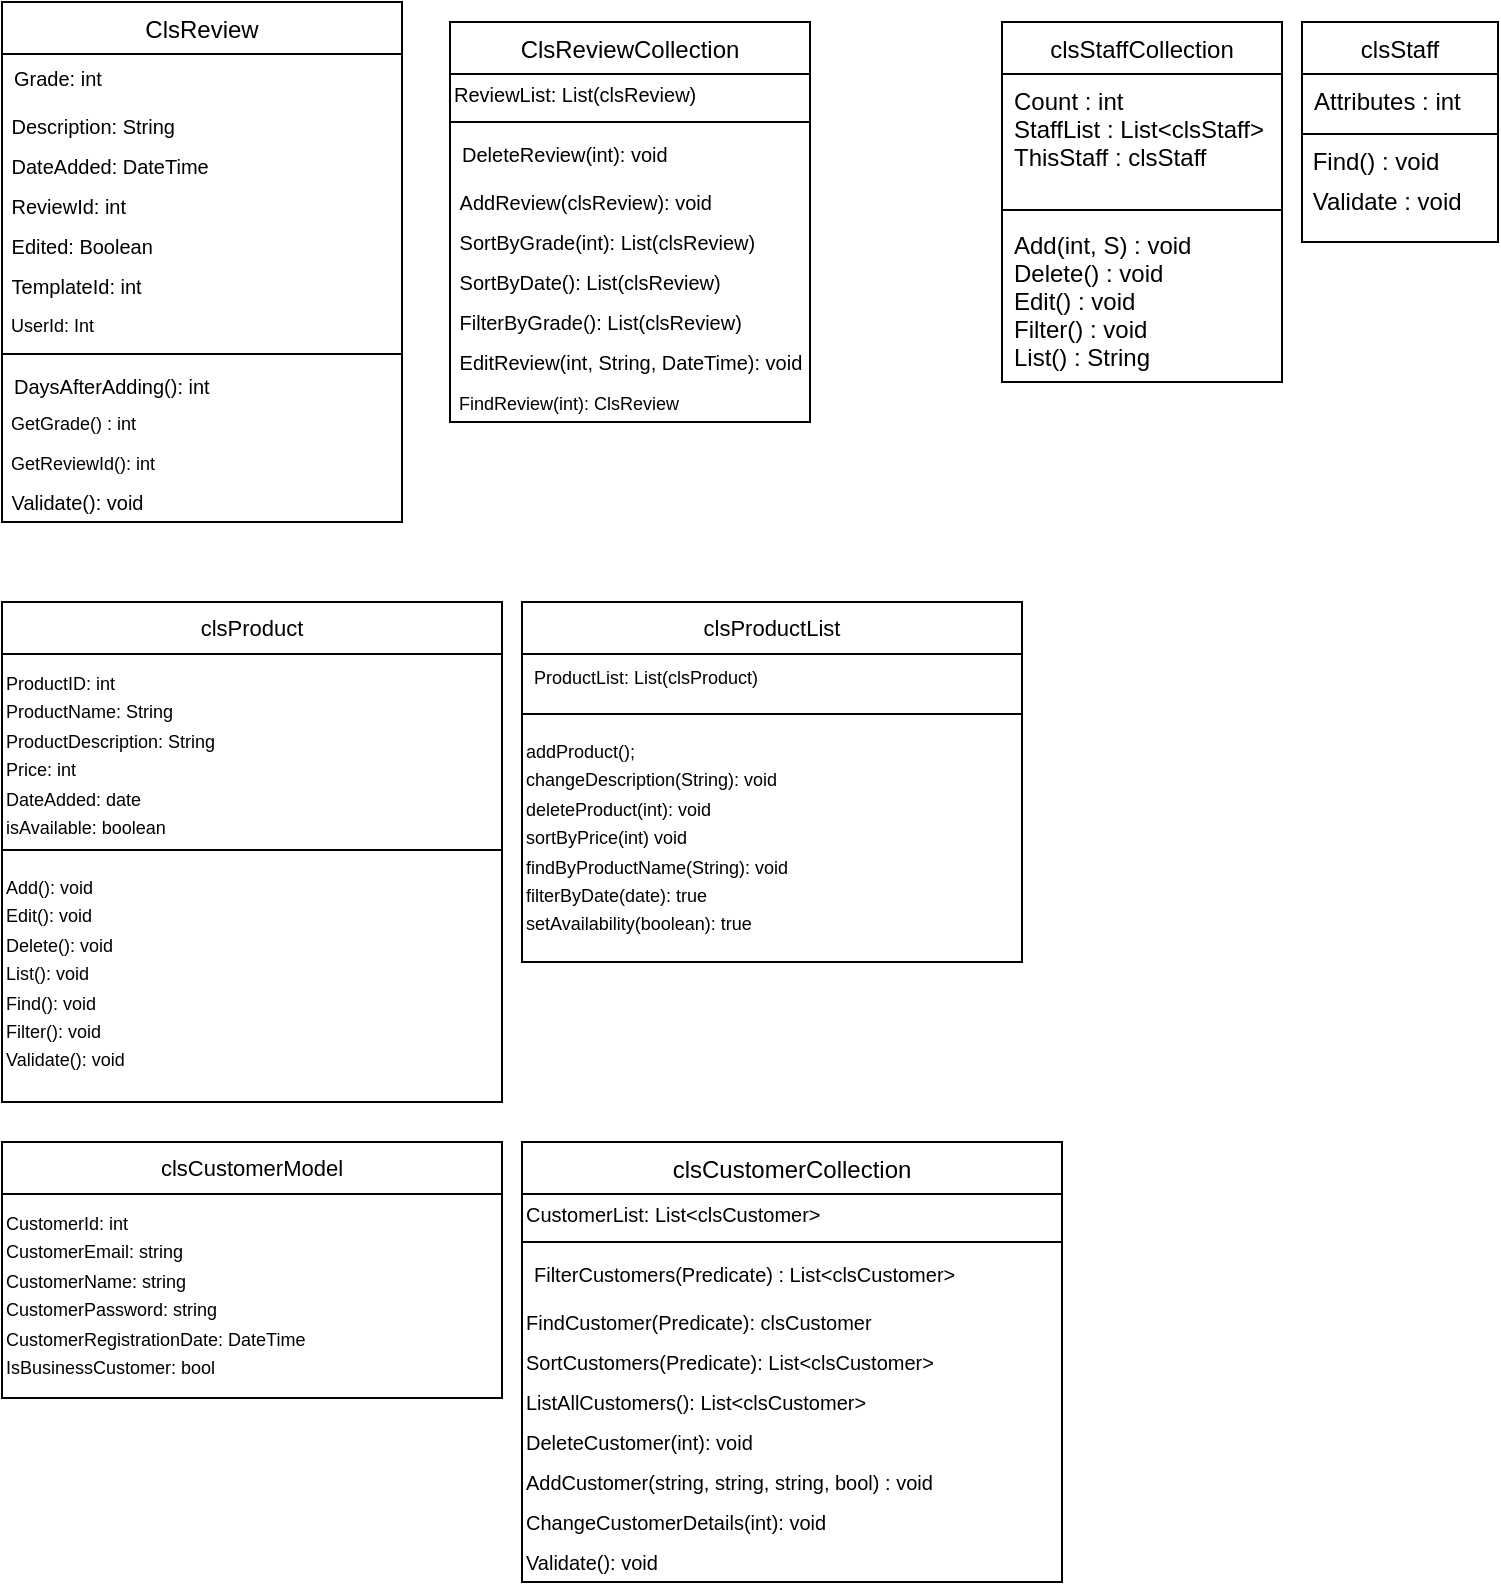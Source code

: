 <mxfile version="12.8.1" type="github">
  <diagram id="C5RBs43oDa-KdzZeNtuy" name="Page-1">
    <mxGraphModel dx="981" dy="492" grid="1" gridSize="10" guides="1" tooltips="1" connect="1" arrows="1" fold="1" page="1" pageScale="1" pageWidth="827" pageHeight="1169" math="0" shadow="0">
      <root>
        <mxCell id="WIyWlLk6GJQsqaUBKTNV-0" />
        <mxCell id="WIyWlLk6GJQsqaUBKTNV-1" parent="WIyWlLk6GJQsqaUBKTNV-0" />
        <mxCell id="zkfFHV4jXpPFQw0GAbJ--0" value="clsStaffCollection" style="swimlane;fontStyle=0;align=center;verticalAlign=top;childLayout=stackLayout;horizontal=1;startSize=26;horizontalStack=0;resizeParent=1;resizeLast=0;collapsible=1;marginBottom=0;rounded=0;shadow=0;strokeWidth=1;" parent="WIyWlLk6GJQsqaUBKTNV-1" vertex="1">
          <mxGeometry x="510" y="70" width="140" height="180" as="geometry">
            <mxRectangle x="230" y="140" width="160" height="26" as="alternateBounds" />
          </mxGeometry>
        </mxCell>
        <mxCell id="zkfFHV4jXpPFQw0GAbJ--2" value="Count : int&#xa;StaffList : List&lt;clsStaff&gt;&#xa;ThisStaff : clsStaff" style="text;align=left;verticalAlign=top;spacingLeft=4;spacingRight=4;overflow=hidden;rotatable=0;points=[[0,0.5],[1,0.5]];portConstraint=eastwest;rounded=0;shadow=0;html=0;" parent="zkfFHV4jXpPFQw0GAbJ--0" vertex="1">
          <mxGeometry y="26" width="140" height="64" as="geometry" />
        </mxCell>
        <mxCell id="zkfFHV4jXpPFQw0GAbJ--4" value="" style="line;html=1;strokeWidth=1;align=left;verticalAlign=middle;spacingTop=-1;spacingLeft=3;spacingRight=3;rotatable=0;labelPosition=right;points=[];portConstraint=eastwest;" parent="zkfFHV4jXpPFQw0GAbJ--0" vertex="1">
          <mxGeometry y="90" width="140" height="8" as="geometry" />
        </mxCell>
        <mxCell id="zkfFHV4jXpPFQw0GAbJ--5" value="Add(int, S) : void&#xa;Delete() : void&#xa;Edit() : void&#xa;Filter() : void&#xa;List() : String" style="text;align=left;verticalAlign=top;spacingLeft=4;spacingRight=4;overflow=hidden;rotatable=0;points=[[0,0.5],[1,0.5]];portConstraint=eastwest;" parent="zkfFHV4jXpPFQw0GAbJ--0" vertex="1">
          <mxGeometry y="98" width="140" height="82" as="geometry" />
        </mxCell>
        <mxCell id="zr9I7Tr6pkjSFJ7Eo5gw-0" style="edgeStyle=orthogonalEdgeStyle;rounded=0;orthogonalLoop=1;jettySize=auto;html=1;exitX=1;exitY=0.5;exitDx=0;exitDy=0;" parent="zkfFHV4jXpPFQw0GAbJ--0" source="zkfFHV4jXpPFQw0GAbJ--2" target="zkfFHV4jXpPFQw0GAbJ--2" edge="1">
          <mxGeometry relative="1" as="geometry" />
        </mxCell>
        <mxCell id="zr9I7Tr6pkjSFJ7Eo5gw-1" style="edgeStyle=orthogonalEdgeStyle;rounded=0;orthogonalLoop=1;jettySize=auto;html=1;exitX=1;exitY=0.5;exitDx=0;exitDy=0;" parent="zkfFHV4jXpPFQw0GAbJ--0" source="zkfFHV4jXpPFQw0GAbJ--5" target="zkfFHV4jXpPFQw0GAbJ--5" edge="1">
          <mxGeometry relative="1" as="geometry" />
        </mxCell>
        <mxCell id="zkfFHV4jXpPFQw0GAbJ--17" value="clsStaff" style="swimlane;fontStyle=0;align=center;verticalAlign=top;childLayout=stackLayout;horizontal=1;startSize=26;horizontalStack=0;resizeParent=1;resizeLast=0;collapsible=1;marginBottom=0;rounded=0;shadow=0;strokeWidth=1;" parent="WIyWlLk6GJQsqaUBKTNV-1" vertex="1">
          <mxGeometry x="660" y="70" width="98" height="110" as="geometry">
            <mxRectangle x="550" y="140" width="160" height="26" as="alternateBounds" />
          </mxGeometry>
        </mxCell>
        <mxCell id="zkfFHV4jXpPFQw0GAbJ--19" value="Attributes : int" style="text;align=left;verticalAlign=top;spacingLeft=4;spacingRight=4;overflow=hidden;rotatable=0;points=[[0,0.5],[1,0.5]];portConstraint=eastwest;rounded=0;shadow=0;html=0;" parent="zkfFHV4jXpPFQw0GAbJ--17" vertex="1">
          <mxGeometry y="26" width="98" height="26" as="geometry" />
        </mxCell>
        <mxCell id="zkfFHV4jXpPFQw0GAbJ--23" value="" style="line;html=1;strokeWidth=1;align=left;verticalAlign=middle;spacingTop=-1;spacingLeft=3;spacingRight=3;rotatable=0;labelPosition=right;points=[];portConstraint=eastwest;" parent="zkfFHV4jXpPFQw0GAbJ--17" vertex="1">
          <mxGeometry y="52" width="98" height="8" as="geometry" />
        </mxCell>
        <mxCell id="5dhsF2KvYgqkiXQO9fp8-1" value="&amp;nbsp;Find() : void" style="text;html=1;strokeColor=none;fillColor=none;align=left;verticalAlign=middle;whiteSpace=wrap;rounded=0;" parent="zkfFHV4jXpPFQw0GAbJ--17" vertex="1">
          <mxGeometry y="60" width="98" height="20" as="geometry" />
        </mxCell>
        <mxCell id="5dhsF2KvYgqkiXQO9fp8-2" value="&amp;nbsp;Validate : void" style="text;html=1;strokeColor=none;fillColor=none;align=left;verticalAlign=middle;whiteSpace=wrap;rounded=0;" parent="zkfFHV4jXpPFQw0GAbJ--17" vertex="1">
          <mxGeometry y="80" width="98" height="20" as="geometry" />
        </mxCell>
        <mxCell id="zr9I7Tr6pkjSFJ7Eo5gw-5" value="ClsReview" style="swimlane;fontStyle=0;align=center;verticalAlign=top;childLayout=stackLayout;horizontal=1;startSize=26;horizontalStack=0;resizeParent=1;resizeParentMax=0;resizeLast=0;collapsible=1;marginBottom=0;" parent="WIyWlLk6GJQsqaUBKTNV-1" vertex="1">
          <mxGeometry x="10" y="60" width="200" height="260" as="geometry" />
        </mxCell>
        <mxCell id="zr9I7Tr6pkjSFJ7Eo5gw-6" value="Grade: int&#xa;" style="text;strokeColor=none;fillColor=none;align=left;verticalAlign=top;spacingLeft=4;spacingRight=4;overflow=hidden;rotatable=0;points=[[0,0.5],[1,0.5]];portConstraint=eastwest;fontSize=10;" parent="zr9I7Tr6pkjSFJ7Eo5gw-5" vertex="1">
          <mxGeometry y="26" width="200" height="26" as="geometry" />
        </mxCell>
        <mxCell id="zr9I7Tr6pkjSFJ7Eo5gw-10" value="&amp;nbsp;Description: String" style="text;html=1;strokeColor=none;fillColor=none;align=left;verticalAlign=middle;whiteSpace=wrap;rounded=0;fontSize=10;" parent="zr9I7Tr6pkjSFJ7Eo5gw-5" vertex="1">
          <mxGeometry y="52" width="200" height="20" as="geometry" />
        </mxCell>
        <mxCell id="zr9I7Tr6pkjSFJ7Eo5gw-11" value="&amp;nbsp;DateAdded: DateTime" style="text;html=1;strokeColor=none;fillColor=none;align=left;verticalAlign=middle;whiteSpace=wrap;rounded=0;fontSize=10;" parent="zr9I7Tr6pkjSFJ7Eo5gw-5" vertex="1">
          <mxGeometry y="72" width="200" height="20" as="geometry" />
        </mxCell>
        <mxCell id="zr9I7Tr6pkjSFJ7Eo5gw-13" value="&amp;nbsp;ReviewId: int" style="text;html=1;strokeColor=none;fillColor=none;align=left;verticalAlign=middle;whiteSpace=wrap;rounded=0;fontSize=10;" parent="zr9I7Tr6pkjSFJ7Eo5gw-5" vertex="1">
          <mxGeometry y="92" width="200" height="20" as="geometry" />
        </mxCell>
        <mxCell id="MXbbzvUp0wS9nQIhY3ox-0" value="&amp;nbsp;Edited: Boolean" style="text;html=1;strokeColor=none;fillColor=none;align=left;verticalAlign=middle;whiteSpace=wrap;rounded=0;fontSize=10;" parent="zr9I7Tr6pkjSFJ7Eo5gw-5" vertex="1">
          <mxGeometry y="112" width="200" height="20" as="geometry" />
        </mxCell>
        <mxCell id="MXbbzvUp0wS9nQIhY3ox-1" value="&amp;nbsp;TemplateId: int" style="text;html=1;strokeColor=none;fillColor=none;align=left;verticalAlign=middle;whiteSpace=wrap;rounded=0;fontSize=10;" parent="zr9I7Tr6pkjSFJ7Eo5gw-5" vertex="1">
          <mxGeometry y="132" width="200" height="20" as="geometry" />
        </mxCell>
        <mxCell id="bg_SWQ_HcesArbWP40q1-0" value="&amp;nbsp;UserId: Int" style="text;html=1;strokeColor=none;fillColor=none;align=left;verticalAlign=middle;whiteSpace=wrap;rounded=0;fontSize=9;" parent="zr9I7Tr6pkjSFJ7Eo5gw-5" vertex="1">
          <mxGeometry y="152" width="200" height="20" as="geometry" />
        </mxCell>
        <mxCell id="zr9I7Tr6pkjSFJ7Eo5gw-7" value="" style="line;strokeWidth=1;fillColor=none;align=left;verticalAlign=middle;spacingTop=-1;spacingLeft=3;spacingRight=3;rotatable=0;labelPosition=right;points=[];portConstraint=eastwest;" parent="zr9I7Tr6pkjSFJ7Eo5gw-5" vertex="1">
          <mxGeometry y="172" width="200" height="8" as="geometry" />
        </mxCell>
        <mxCell id="zr9I7Tr6pkjSFJ7Eo5gw-8" value="DaysAfterAdding(): int" style="text;strokeColor=none;fillColor=none;align=left;verticalAlign=top;spacingLeft=4;spacingRight=4;overflow=hidden;rotatable=0;points=[[0,0.5],[1,0.5]];portConstraint=eastwest;fontSize=10;" parent="zr9I7Tr6pkjSFJ7Eo5gw-5" vertex="1">
          <mxGeometry y="180" width="200" height="20" as="geometry" />
        </mxCell>
        <mxCell id="zr9I7Tr6pkjSFJ7Eo5gw-31" value="&lt;font style=&quot;font-size: 9px&quot;&gt;&amp;nbsp;GetGrade() : int&lt;/font&gt;" style="text;html=1;strokeColor=none;fillColor=none;align=left;verticalAlign=middle;whiteSpace=wrap;rounded=0;fontSize=12;" parent="zr9I7Tr6pkjSFJ7Eo5gw-5" vertex="1">
          <mxGeometry y="200" width="200" height="20" as="geometry" />
        </mxCell>
        <mxCell id="zr9I7Tr6pkjSFJ7Eo5gw-32" value="&lt;font style=&quot;font-size: 9px&quot;&gt;&amp;nbsp;GetReviewId(): int&lt;br&gt;&lt;/font&gt;" style="text;html=1;strokeColor=none;fillColor=none;align=left;verticalAlign=middle;whiteSpace=wrap;rounded=0;fontSize=12;" parent="zr9I7Tr6pkjSFJ7Eo5gw-5" vertex="1">
          <mxGeometry y="220" width="200" height="20" as="geometry" />
        </mxCell>
        <mxCell id="rpGWQLYKD86WexoY4fji-0" value="&lt;span style=&quot;font-size: x-small&quot;&gt;&amp;nbsp;Validate(): void&lt;/span&gt;" style="text;html=1;strokeColor=none;fillColor=none;align=left;verticalAlign=middle;whiteSpace=wrap;rounded=0;" parent="zr9I7Tr6pkjSFJ7Eo5gw-5" vertex="1">
          <mxGeometry y="240" width="200" height="20" as="geometry" />
        </mxCell>
        <mxCell id="zr9I7Tr6pkjSFJ7Eo5gw-20" value="ClsReviewCollection" style="swimlane;fontStyle=0;align=center;verticalAlign=top;childLayout=stackLayout;horizontal=1;startSize=26;horizontalStack=0;resizeParent=1;resizeParentMax=0;resizeLast=0;collapsible=1;marginBottom=0;fontSize=12;" parent="WIyWlLk6GJQsqaUBKTNV-1" vertex="1">
          <mxGeometry x="234" y="70" width="180" height="200" as="geometry" />
        </mxCell>
        <mxCell id="zr9I7Tr6pkjSFJ7Eo5gw-24" value="&lt;span style=&quot;white-space: nowrap; font-size: 10px;&quot;&gt;ReviewList: List(clsReview)&lt;/span&gt;" style="text;html=1;strokeColor=none;fillColor=none;align=left;verticalAlign=middle;whiteSpace=wrap;rounded=0;fontSize=10;" parent="zr9I7Tr6pkjSFJ7Eo5gw-20" vertex="1">
          <mxGeometry y="26" width="180" height="20" as="geometry" />
        </mxCell>
        <mxCell id="zr9I7Tr6pkjSFJ7Eo5gw-22" value="" style="line;strokeWidth=1;fillColor=none;align=left;verticalAlign=middle;spacingTop=-1;spacingLeft=3;spacingRight=3;rotatable=0;labelPosition=right;points=[];portConstraint=eastwest;" parent="zr9I7Tr6pkjSFJ7Eo5gw-20" vertex="1">
          <mxGeometry y="46" width="180" height="8" as="geometry" />
        </mxCell>
        <mxCell id="zr9I7Tr6pkjSFJ7Eo5gw-23" value="DeleteReview(int): void" style="text;strokeColor=none;fillColor=none;align=left;verticalAlign=top;spacingLeft=4;spacingRight=4;overflow=hidden;rotatable=0;points=[[0,0.5],[1,0.5]];portConstraint=eastwest;fontSize=10;" parent="zr9I7Tr6pkjSFJ7Eo5gw-20" vertex="1">
          <mxGeometry y="54" width="180" height="26" as="geometry" />
        </mxCell>
        <mxCell id="zr9I7Tr6pkjSFJ7Eo5gw-25" value="&amp;nbsp;AddReview(clsReview): void" style="text;html=1;strokeColor=none;fillColor=none;align=left;verticalAlign=middle;whiteSpace=wrap;rounded=0;fontSize=10;" parent="zr9I7Tr6pkjSFJ7Eo5gw-20" vertex="1">
          <mxGeometry y="80" width="180" height="20" as="geometry" />
        </mxCell>
        <mxCell id="zr9I7Tr6pkjSFJ7Eo5gw-27" value="&amp;nbsp;SortByGrade(int): List(clsReview)" style="text;html=1;strokeColor=none;fillColor=none;align=left;verticalAlign=middle;whiteSpace=wrap;rounded=0;fontSize=10;" parent="zr9I7Tr6pkjSFJ7Eo5gw-20" vertex="1">
          <mxGeometry y="100" width="180" height="20" as="geometry" />
        </mxCell>
        <mxCell id="zr9I7Tr6pkjSFJ7Eo5gw-29" value="&amp;nbsp;SortByDate(): List(clsReview)" style="text;html=1;strokeColor=none;fillColor=none;align=left;verticalAlign=middle;whiteSpace=wrap;rounded=0;fontSize=10;" parent="zr9I7Tr6pkjSFJ7Eo5gw-20" vertex="1">
          <mxGeometry y="120" width="180" height="20" as="geometry" />
        </mxCell>
        <mxCell id="zr9I7Tr6pkjSFJ7Eo5gw-30" value="&amp;nbsp;FilterByGrade(): List(clsReview)" style="text;html=1;strokeColor=none;fillColor=none;align=left;verticalAlign=middle;whiteSpace=wrap;rounded=0;fontSize=10;" parent="zr9I7Tr6pkjSFJ7Eo5gw-20" vertex="1">
          <mxGeometry y="140" width="180" height="20" as="geometry" />
        </mxCell>
        <mxCell id="zr9I7Tr6pkjSFJ7Eo5gw-12" value="&lt;font style=&quot;font-size: 10px&quot;&gt;&amp;nbsp;EditReview(int, String, DateTime): void&lt;/font&gt;" style="text;html=1;strokeColor=none;fillColor=none;align=left;verticalAlign=middle;whiteSpace=wrap;rounded=0;" parent="zr9I7Tr6pkjSFJ7Eo5gw-20" vertex="1">
          <mxGeometry y="160" width="180" height="20" as="geometry" />
        </mxCell>
        <mxCell id="rpGWQLYKD86WexoY4fji-1" value="&lt;font style=&quot;font-size: 9px&quot;&gt;&amp;nbsp;FindReview(int): ClsReview&lt;/font&gt;" style="text;html=1;strokeColor=none;fillColor=none;align=left;verticalAlign=middle;whiteSpace=wrap;rounded=0;" parent="zr9I7Tr6pkjSFJ7Eo5gw-20" vertex="1">
          <mxGeometry y="180" width="180" height="20" as="geometry" />
        </mxCell>
        <mxCell id="r3yyz2FJ0WJUD2Cwhg8p-0" value="clsCustomerModel" style="swimlane;fontStyle=0;align=center;verticalAlign=top;childLayout=stackLayout;horizontal=1;startSize=26;horizontalStack=0;resizeParent=1;resizeLast=0;collapsible=1;marginBottom=0;rounded=0;shadow=0;strokeWidth=1;fontSize=11;" parent="WIyWlLk6GJQsqaUBKTNV-1" vertex="1">
          <mxGeometry x="10" y="630" width="250" height="128" as="geometry">
            <mxRectangle x="130" y="380" width="160" height="26" as="alternateBounds" />
          </mxGeometry>
        </mxCell>
        <mxCell id="r3yyz2FJ0WJUD2Cwhg8p-1" value="&lt;font style=&quot;font-size: 9px&quot;&gt;CustomerId: int&lt;br&gt;CustomerEmail: string&lt;br&gt;CustomerName: string&lt;br&gt;CustomerPassword: string&lt;br&gt;CustomerRegistrationDate: DateTime&lt;br&gt;IsBusinessCustomer: bool&lt;br&gt;&lt;/font&gt;" style="text;html=1;" parent="r3yyz2FJ0WJUD2Cwhg8p-0" vertex="1">
          <mxGeometry y="26" width="250" height="94" as="geometry" />
        </mxCell>
        <mxCell id="r3yyz2FJ0WJUD2Cwhg8p-4" value="clsCustomerCollection" style="swimlane;fontStyle=0;align=center;verticalAlign=top;childLayout=stackLayout;horizontal=1;startSize=26;horizontalStack=0;resizeParent=1;resizeParentMax=0;resizeLast=0;collapsible=1;marginBottom=0;fontSize=12;" parent="WIyWlLk6GJQsqaUBKTNV-1" vertex="1">
          <mxGeometry x="270" y="630" width="270" height="220" as="geometry" />
        </mxCell>
        <mxCell id="r3yyz2FJ0WJUD2Cwhg8p-5" value="&lt;span style=&quot;white-space: nowrap ; font-size: 10px&quot;&gt;CustomerList: List&amp;lt;clsCustomer&amp;gt;&lt;/span&gt;" style="text;html=1;strokeColor=none;fillColor=none;align=left;verticalAlign=middle;whiteSpace=wrap;rounded=0;fontSize=10;" parent="r3yyz2FJ0WJUD2Cwhg8p-4" vertex="1">
          <mxGeometry y="26" width="270" height="20" as="geometry" />
        </mxCell>
        <mxCell id="r3yyz2FJ0WJUD2Cwhg8p-6" value="" style="line;strokeWidth=1;fillColor=none;align=left;verticalAlign=middle;spacingTop=-1;spacingLeft=3;spacingRight=3;rotatable=0;labelPosition=right;points=[];portConstraint=eastwest;" parent="r3yyz2FJ0WJUD2Cwhg8p-4" vertex="1">
          <mxGeometry y="46" width="270" height="8" as="geometry" />
        </mxCell>
        <mxCell id="r3yyz2FJ0WJUD2Cwhg8p-7" value="FilterCustomers(Predicate) : List&lt;clsCustomer&gt;" style="text;strokeColor=none;fillColor=none;align=left;verticalAlign=top;spacingLeft=4;spacingRight=4;overflow=hidden;rotatable=0;points=[[0,0.5],[1,0.5]];portConstraint=eastwest;fontSize=10;" parent="r3yyz2FJ0WJUD2Cwhg8p-4" vertex="1">
          <mxGeometry y="54" width="270" height="26" as="geometry" />
        </mxCell>
        <mxCell id="r3yyz2FJ0WJUD2Cwhg8p-8" value="FindCustomer(Predicate): clsCustomer" style="text;html=1;strokeColor=none;fillColor=none;align=left;verticalAlign=middle;whiteSpace=wrap;rounded=0;fontSize=10;" parent="r3yyz2FJ0WJUD2Cwhg8p-4" vertex="1">
          <mxGeometry y="80" width="270" height="20" as="geometry" />
        </mxCell>
        <mxCell id="r3yyz2FJ0WJUD2Cwhg8p-9" value="SortCustomers(Predicate): List&amp;lt;clsCustomer&amp;gt;" style="text;html=1;strokeColor=none;fillColor=none;align=left;verticalAlign=middle;whiteSpace=wrap;rounded=0;fontSize=10;" parent="r3yyz2FJ0WJUD2Cwhg8p-4" vertex="1">
          <mxGeometry y="100" width="270" height="20" as="geometry" />
        </mxCell>
        <mxCell id="r3yyz2FJ0WJUD2Cwhg8p-10" value="ListAllCustomers(): List&amp;lt;clsCustomer&amp;gt;" style="text;html=1;strokeColor=none;fillColor=none;align=left;verticalAlign=middle;whiteSpace=wrap;rounded=0;fontSize=10;" parent="r3yyz2FJ0WJUD2Cwhg8p-4" vertex="1">
          <mxGeometry y="120" width="270" height="20" as="geometry" />
        </mxCell>
        <mxCell id="4teHySgLaA4iQlNJU0hd-2" value="DeleteCustomer(int): void" style="text;html=1;strokeColor=none;fillColor=none;align=left;verticalAlign=middle;whiteSpace=wrap;rounded=0;fontSize=10;" parent="r3yyz2FJ0WJUD2Cwhg8p-4" vertex="1">
          <mxGeometry y="140" width="270" height="20" as="geometry" />
        </mxCell>
        <mxCell id="4teHySgLaA4iQlNJU0hd-3" value="AddCustomer(string, string, string, bool) : void" style="text;html=1;strokeColor=none;fillColor=none;align=left;verticalAlign=middle;whiteSpace=wrap;rounded=0;fontSize=10;" parent="r3yyz2FJ0WJUD2Cwhg8p-4" vertex="1">
          <mxGeometry y="160" width="270" height="20" as="geometry" />
        </mxCell>
        <mxCell id="4teHySgLaA4iQlNJU0hd-4" value="ChangeCustomerDetails(int): void" style="text;html=1;strokeColor=none;fillColor=none;align=left;verticalAlign=middle;whiteSpace=wrap;rounded=0;fontSize=10;" parent="r3yyz2FJ0WJUD2Cwhg8p-4" vertex="1">
          <mxGeometry y="180" width="270" height="20" as="geometry" />
        </mxCell>
        <mxCell id="4teHySgLaA4iQlNJU0hd-5" value="Validate(): void" style="text;html=1;strokeColor=none;fillColor=none;align=left;verticalAlign=middle;whiteSpace=wrap;rounded=0;fontSize=10;" parent="r3yyz2FJ0WJUD2Cwhg8p-4" vertex="1">
          <mxGeometry y="200" width="270" height="20" as="geometry" />
        </mxCell>
        <mxCell id="6g3wA8Tm59BsAZH6wKkw-0" value="clsProduct" style="swimlane;fontStyle=0;align=center;verticalAlign=top;childLayout=stackLayout;horizontal=1;startSize=26;horizontalStack=0;resizeParent=1;resizeLast=0;collapsible=1;marginBottom=0;rounded=0;shadow=0;strokeWidth=1;fontSize=11;" parent="WIyWlLk6GJQsqaUBKTNV-1" vertex="1">
          <mxGeometry x="10" y="360" width="250" height="250" as="geometry">
            <mxRectangle x="130" y="380" width="160" height="26" as="alternateBounds" />
          </mxGeometry>
        </mxCell>
        <mxCell id="6g3wA8Tm59BsAZH6wKkw-1" value="&lt;font style=&quot;font-size: 9px&quot;&gt;ProductID: int&lt;br&gt;ProductName: String&lt;br&gt;ProductDescription: String&lt;br&gt;Price: int&lt;br&gt;DateAdded: date&lt;br&gt;isAvailable: boolean&lt;br&gt;&lt;br&gt;&lt;/font&gt;" style="text;html=1;" parent="6g3wA8Tm59BsAZH6wKkw-0" vertex="1">
          <mxGeometry y="26" width="250" height="94" as="geometry" />
        </mxCell>
        <mxCell id="6g3wA8Tm59BsAZH6wKkw-2" value="" style="line;html=1;strokeWidth=1;align=left;verticalAlign=middle;spacingTop=-1;spacingLeft=3;spacingRight=3;rotatable=0;labelPosition=right;points=[];portConstraint=eastwest;" parent="6g3wA8Tm59BsAZH6wKkw-0" vertex="1">
          <mxGeometry y="120" width="250" height="8" as="geometry" />
        </mxCell>
        <mxCell id="6g3wA8Tm59BsAZH6wKkw-3" value="&lt;font style=&quot;font-size: 9px&quot;&gt;Add(): void&lt;br&gt;Edit(): void&lt;br&gt;Delete(): void&lt;br&gt;List(): void&lt;br&gt;Find(): void&lt;br&gt;Filter(): void&lt;br&gt;Validate(): void&lt;br&gt;&lt;/font&gt;" style="text;html=1;" parent="6g3wA8Tm59BsAZH6wKkw-0" vertex="1">
          <mxGeometry y="128" width="250" height="122" as="geometry" />
        </mxCell>
        <mxCell id="6g3wA8Tm59BsAZH6wKkw-4" value="clsProductList" style="swimlane;fontStyle=0;align=center;verticalAlign=top;childLayout=stackLayout;horizontal=1;startSize=26;horizontalStack=0;resizeParent=1;resizeLast=0;collapsible=1;marginBottom=0;rounded=0;shadow=0;strokeWidth=1;fontSize=11;" parent="WIyWlLk6GJQsqaUBKTNV-1" vertex="1">
          <mxGeometry x="270" y="360" width="250" height="180" as="geometry">
            <mxRectangle x="340" y="380" width="170" height="26" as="alternateBounds" />
          </mxGeometry>
        </mxCell>
        <mxCell id="6g3wA8Tm59BsAZH6wKkw-5" value="ProductList: List(clsProduct)" style="text;align=left;verticalAlign=top;spacingLeft=4;spacingRight=4;overflow=hidden;rotatable=0;points=[[0,0.5],[1,0.5]];portConstraint=eastwest;fontSize=9;" parent="6g3wA8Tm59BsAZH6wKkw-4" vertex="1">
          <mxGeometry y="26" width="250" height="26" as="geometry" />
        </mxCell>
        <mxCell id="6g3wA8Tm59BsAZH6wKkw-6" value="" style="line;html=1;strokeWidth=1;align=left;verticalAlign=middle;spacingTop=-1;spacingLeft=3;spacingRight=3;rotatable=0;labelPosition=right;points=[];portConstraint=eastwest;" parent="6g3wA8Tm59BsAZH6wKkw-4" vertex="1">
          <mxGeometry y="52" width="250" height="8" as="geometry" />
        </mxCell>
        <mxCell id="6g3wA8Tm59BsAZH6wKkw-7" value="&lt;font style=&quot;font-size: 9px&quot;&gt;addProduct();&lt;br&gt;changeDescription(String): void&lt;br&gt;deleteProduct(int): void&lt;br&gt;sortByPrice(int) void&lt;br&gt;findByProductName(String): void&lt;br&gt;filterByDate(date): true&lt;br&gt;setAvailability(boolean): true&lt;br&gt;&lt;/font&gt;" style="text;html=1;" parent="6g3wA8Tm59BsAZH6wKkw-4" vertex="1">
          <mxGeometry y="60" width="250" height="80" as="geometry" />
        </mxCell>
      </root>
    </mxGraphModel>
  </diagram>
</mxfile>
